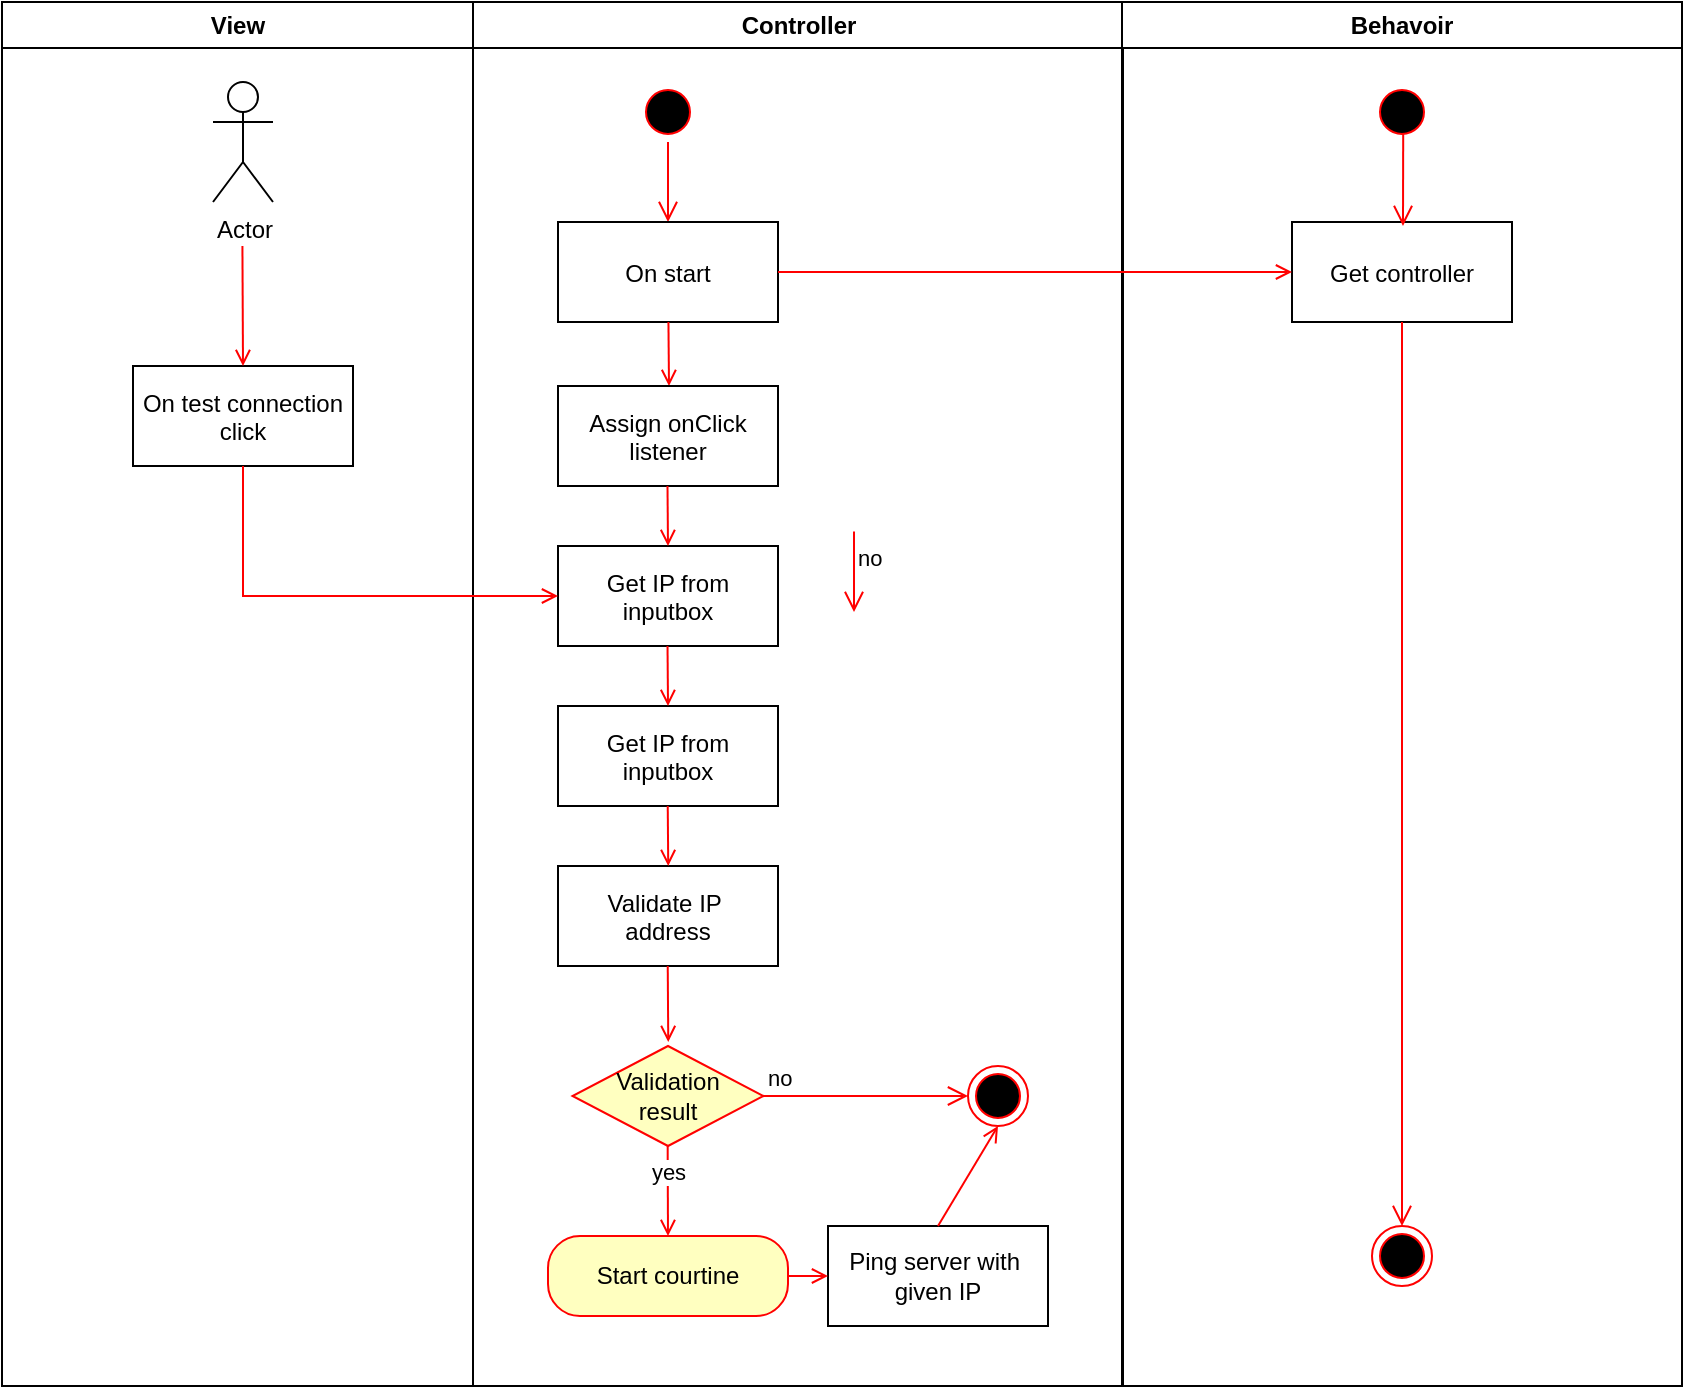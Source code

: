 <mxfile version="21.8.1" type="device">
  <diagram name="Page-1" id="e7e014a7-5840-1c2e-5031-d8a46d1fe8dd">
    <mxGraphModel dx="1434" dy="790" grid="1" gridSize="10" guides="1" tooltips="1" connect="1" arrows="1" fold="1" page="1" pageScale="1" pageWidth="1169" pageHeight="826" background="none" math="0" shadow="0">
      <root>
        <mxCell id="0" />
        <mxCell id="1" parent="0" />
        <mxCell id="2" value="View" style="swimlane;whiteSpace=wrap" parent="1" vertex="1">
          <mxGeometry x="180" y="50" width="235.5" height="692" as="geometry" />
        </mxCell>
        <mxCell id="7" value="On test connection&#xa;click" style="" parent="2" vertex="1">
          <mxGeometry x="65.5" y="182" width="110" height="50" as="geometry" />
        </mxCell>
        <mxCell id="l_0oCwKgBzUgLOKRGeMV-70" value="Actor" style="shape=umlActor;verticalLabelPosition=bottom;verticalAlign=top;html=1;" vertex="1" parent="2">
          <mxGeometry x="105.5" y="40" width="30" height="60" as="geometry" />
        </mxCell>
        <mxCell id="l_0oCwKgBzUgLOKRGeMV-71" value="" style="endArrow=open;strokeColor=#FF0000;endFill=1;rounded=0;entryX=0.5;entryY=0;entryDx=0;entryDy=0;" edge="1" parent="2" target="7">
          <mxGeometry relative="1" as="geometry">
            <mxPoint x="120.21" y="122" as="sourcePoint" />
            <mxPoint x="120.71" y="154" as="targetPoint" />
          </mxGeometry>
        </mxCell>
        <mxCell id="3" value="Controller" style="swimlane;whiteSpace=wrap" parent="1" vertex="1">
          <mxGeometry x="415.5" y="50" width="325" height="692" as="geometry" />
        </mxCell>
        <mxCell id="13" value="" style="ellipse;shape=startState;fillColor=#000000;strokeColor=#ff0000;" parent="3" vertex="1">
          <mxGeometry x="82.5" y="40" width="30" height="30" as="geometry" />
        </mxCell>
        <mxCell id="14" value="" style="edgeStyle=elbowEdgeStyle;elbow=horizontal;verticalAlign=bottom;endArrow=open;endSize=8;strokeColor=#FF0000;endFill=1;rounded=0" parent="3" source="13" target="15" edge="1">
          <mxGeometry x="40" y="20" as="geometry">
            <mxPoint x="77.5" y="90" as="targetPoint" />
          </mxGeometry>
        </mxCell>
        <mxCell id="15" value="On start" style="" parent="3" vertex="1">
          <mxGeometry x="42.5" y="110" width="110" height="50" as="geometry" />
        </mxCell>
        <mxCell id="17" value="" style="endArrow=open;strokeColor=#FF0000;endFill=1;rounded=0" parent="3" source="15" edge="1">
          <mxGeometry relative="1" as="geometry">
            <mxPoint x="98" y="192" as="targetPoint" />
          </mxGeometry>
        </mxCell>
        <mxCell id="19" value="" style="endArrow=open;strokeColor=#FF0000;endFill=1;rounded=0" parent="3" source="16" edge="1">
          <mxGeometry relative="1" as="geometry">
            <mxPoint x="75" y="325" as="targetPoint" />
          </mxGeometry>
        </mxCell>
        <mxCell id="23" value="no" style="edgeStyle=elbowEdgeStyle;elbow=horizontal;align=left;verticalAlign=top;endArrow=open;endSize=8;strokeColor=#FF0000;endFill=1;rounded=0" parent="3" target="30" edge="1">
          <mxGeometry x="-1" relative="1" as="geometry">
            <mxPoint x="190" y="305" as="targetPoint" />
            <mxPoint x="190.5" y="264.75" as="sourcePoint" />
          </mxGeometry>
        </mxCell>
        <mxCell id="24" value="" style="endArrow=open;strokeColor=#FF0000;endFill=1;rounded=0" parent="3" source="16" edge="1">
          <mxGeometry relative="1" as="geometry">
            <mxPoint x="150" y="245" as="targetPoint" />
          </mxGeometry>
        </mxCell>
        <mxCell id="l_0oCwKgBzUgLOKRGeMV-41" value="Assign onClick&#xa;listener" style="" vertex="1" parent="3">
          <mxGeometry x="42.5" y="192" width="110" height="50" as="geometry" />
        </mxCell>
        <mxCell id="l_0oCwKgBzUgLOKRGeMV-42" value="Get IP from&#xa;inputbox" style="" vertex="1" parent="3">
          <mxGeometry x="42.5" y="272" width="110" height="50" as="geometry" />
        </mxCell>
        <mxCell id="l_0oCwKgBzUgLOKRGeMV-43" value="Get IP from&#xa;inputbox" style="" vertex="1" parent="3">
          <mxGeometry x="42.5" y="352" width="110" height="50" as="geometry" />
        </mxCell>
        <mxCell id="l_0oCwKgBzUgLOKRGeMV-47" value="" style="endArrow=open;strokeColor=#FF0000;endFill=1;rounded=0;entryX=0.5;entryY=0;entryDx=0;entryDy=0;" edge="1" parent="3" target="l_0oCwKgBzUgLOKRGeMV-42">
          <mxGeometry relative="1" as="geometry">
            <mxPoint x="97.25" y="242" as="sourcePoint" />
            <mxPoint x="97.75" y="274" as="targetPoint" />
          </mxGeometry>
        </mxCell>
        <mxCell id="l_0oCwKgBzUgLOKRGeMV-50" value="" style="endArrow=open;strokeColor=#FF0000;endFill=1;rounded=0;entryX=0.5;entryY=0;entryDx=0;entryDy=0;" edge="1" parent="3">
          <mxGeometry relative="1" as="geometry">
            <mxPoint x="97.26" y="322" as="sourcePoint" />
            <mxPoint x="97.51" y="352" as="targetPoint" />
          </mxGeometry>
        </mxCell>
        <mxCell id="l_0oCwKgBzUgLOKRGeMV-51" value="Validate IP &#xa;address" style="" vertex="1" parent="3">
          <mxGeometry x="42.5" y="432" width="110" height="50" as="geometry" />
        </mxCell>
        <mxCell id="l_0oCwKgBzUgLOKRGeMV-53" value="Validation&lt;br&gt;result" style="rhombus;whiteSpace=wrap;html=1;fontColor=#000000;fillColor=#ffffc0;strokeColor=#ff0000;" vertex="1" parent="3">
          <mxGeometry x="49.75" y="522" width="95.5" height="50" as="geometry" />
        </mxCell>
        <mxCell id="l_0oCwKgBzUgLOKRGeMV-54" value="no" style="edgeStyle=orthogonalEdgeStyle;html=1;align=left;verticalAlign=bottom;endArrow=open;endSize=8;strokeColor=#ff0000;rounded=0;entryX=0;entryY=0.5;entryDx=0;entryDy=0;" edge="1" source="l_0oCwKgBzUgLOKRGeMV-53" parent="3" target="l_0oCwKgBzUgLOKRGeMV-56">
          <mxGeometry x="-1" relative="1" as="geometry">
            <mxPoint x="222.5" y="547" as="targetPoint" />
          </mxGeometry>
        </mxCell>
        <mxCell id="l_0oCwKgBzUgLOKRGeMV-56" value="" style="ellipse;html=1;shape=endState;fillColor=#000000;strokeColor=#ff0000;" vertex="1" parent="3">
          <mxGeometry x="247.5" y="532" width="30" height="30" as="geometry" />
        </mxCell>
        <mxCell id="l_0oCwKgBzUgLOKRGeMV-58" value="Start courtine" style="rounded=1;whiteSpace=wrap;html=1;arcSize=40;fontColor=#000000;fillColor=#ffffc0;strokeColor=#ff0000;" vertex="1" parent="3">
          <mxGeometry x="37.5" y="617" width="120" height="40" as="geometry" />
        </mxCell>
        <mxCell id="l_0oCwKgBzUgLOKRGeMV-60" value="" style="endArrow=open;strokeColor=#FF0000;endFill=1;rounded=0;entryX=0.5;entryY=0;entryDx=0;entryDy=0;" edge="1" parent="3">
          <mxGeometry relative="1" as="geometry">
            <mxPoint x="97.37" y="402" as="sourcePoint" />
            <mxPoint x="97.62" y="432" as="targetPoint" />
          </mxGeometry>
        </mxCell>
        <mxCell id="l_0oCwKgBzUgLOKRGeMV-61" value="" style="endArrow=open;strokeColor=#FF0000;endFill=1;rounded=0;entryX=0.5;entryY=0;entryDx=0;entryDy=0;" edge="1" parent="3">
          <mxGeometry relative="1" as="geometry">
            <mxPoint x="97.37" y="482" as="sourcePoint" />
            <mxPoint x="97.63" y="520" as="targetPoint" />
          </mxGeometry>
        </mxCell>
        <mxCell id="l_0oCwKgBzUgLOKRGeMV-63" value="" style="endArrow=open;strokeColor=#FF0000;endFill=1;rounded=0;entryX=0.5;entryY=0;entryDx=0;entryDy=0;" edge="1" parent="3" target="l_0oCwKgBzUgLOKRGeMV-58">
          <mxGeometry relative="1" as="geometry">
            <mxPoint x="97.33" y="572" as="sourcePoint" />
            <mxPoint x="97.59" y="610" as="targetPoint" />
          </mxGeometry>
        </mxCell>
        <mxCell id="l_0oCwKgBzUgLOKRGeMV-64" value="yes" style="edgeLabel;html=1;align=center;verticalAlign=middle;resizable=0;points=[];" vertex="1" connectable="0" parent="l_0oCwKgBzUgLOKRGeMV-63">
          <mxGeometry x="-0.017" y="1" relative="1" as="geometry">
            <mxPoint x="-1" y="-9" as="offset" />
          </mxGeometry>
        </mxCell>
        <mxCell id="l_0oCwKgBzUgLOKRGeMV-67" value="Ping server with&amp;nbsp;&lt;br&gt;given IP" style="html=1;whiteSpace=wrap;" vertex="1" parent="3">
          <mxGeometry x="177.5" y="612" width="110" height="50" as="geometry" />
        </mxCell>
        <mxCell id="l_0oCwKgBzUgLOKRGeMV-68" value="" style="endArrow=open;strokeColor=#FF0000;endFill=1;rounded=0;entryX=0.5;entryY=1;entryDx=0;entryDy=0;exitX=0.5;exitY=0;exitDx=0;exitDy=0;" edge="1" parent="3" source="l_0oCwKgBzUgLOKRGeMV-67" target="l_0oCwKgBzUgLOKRGeMV-56">
          <mxGeometry relative="1" as="geometry">
            <mxPoint x="247.5" y="572" as="sourcePoint" />
            <mxPoint x="247.76" y="610" as="targetPoint" />
          </mxGeometry>
        </mxCell>
        <mxCell id="l_0oCwKgBzUgLOKRGeMV-69" value="" style="endArrow=open;strokeColor=#FF0000;endFill=1;rounded=0;entryX=0;entryY=0.5;entryDx=0;entryDy=0;exitX=1;exitY=0.5;exitDx=0;exitDy=0;" edge="1" parent="3" source="l_0oCwKgBzUgLOKRGeMV-58" target="l_0oCwKgBzUgLOKRGeMV-67">
          <mxGeometry relative="1" as="geometry">
            <mxPoint x="107.37" y="492" as="sourcePoint" />
            <mxPoint x="107.63" y="530" as="targetPoint" />
          </mxGeometry>
        </mxCell>
        <mxCell id="4" value="Behavoir" style="swimlane;whiteSpace=wrap" parent="1" vertex="1">
          <mxGeometry x="740" y="50" width="280" height="692" as="geometry" />
        </mxCell>
        <mxCell id="l_0oCwKgBzUgLOKRGeMV-73" value="" style="ellipse;html=1;shape=startState;fillColor=#000000;strokeColor=#ff0000;" vertex="1" parent="4">
          <mxGeometry x="125" y="40" width="30" height="30" as="geometry" />
        </mxCell>
        <mxCell id="l_0oCwKgBzUgLOKRGeMV-75" value="" style="ellipse;html=1;shape=endState;fillColor=#000000;strokeColor=#ff0000;" vertex="1" parent="4">
          <mxGeometry x="125" y="612" width="30" height="30" as="geometry" />
        </mxCell>
        <mxCell id="l_0oCwKgBzUgLOKRGeMV-76" value="Get controller" style="" vertex="1" parent="4">
          <mxGeometry x="85" y="110" width="110" height="50" as="geometry" />
        </mxCell>
        <mxCell id="l_0oCwKgBzUgLOKRGeMV-77" value="" style="edgeStyle=elbowEdgeStyle;elbow=horizontal;verticalAlign=bottom;endArrow=open;endSize=8;strokeColor=#FF0000;endFill=1;rounded=0;entryX=0.506;entryY=-0.04;entryDx=0;entryDy=0;entryPerimeter=0;exitX=0.52;exitY=0.851;exitDx=0;exitDy=0;exitPerimeter=0;" edge="1" parent="4" source="l_0oCwKgBzUgLOKRGeMV-73">
          <mxGeometry x="-284.5" y="20" as="geometry">
            <mxPoint x="139.97" y="112" as="targetPoint" />
            <mxPoint x="115.5" y="92" as="sourcePoint" />
          </mxGeometry>
        </mxCell>
        <mxCell id="l_0oCwKgBzUgLOKRGeMV-78" value="" style="edgeStyle=elbowEdgeStyle;elbow=horizontal;verticalAlign=bottom;endArrow=open;endSize=8;strokeColor=#FF0000;endFill=1;rounded=0;entryX=0.5;entryY=0;entryDx=0;entryDy=0;exitX=0.5;exitY=1;exitDx=0;exitDy=0;" edge="1" parent="4" source="l_0oCwKgBzUgLOKRGeMV-76" target="l_0oCwKgBzUgLOKRGeMV-75">
          <mxGeometry x="-284.5" y="20" as="geometry">
            <mxPoint x="139.49" y="218" as="targetPoint" />
            <mxPoint x="140.52" y="172" as="sourcePoint" />
          </mxGeometry>
        </mxCell>
        <mxCell id="l_0oCwKgBzUgLOKRGeMV-72" value="" style="endArrow=open;strokeColor=#FF0000;endFill=1;rounded=0;entryX=0;entryY=0.5;entryDx=0;entryDy=0;exitX=0.5;exitY=1;exitDx=0;exitDy=0;edgeStyle=orthogonalEdgeStyle;" edge="1" parent="1" source="7" target="l_0oCwKgBzUgLOKRGeMV-42">
          <mxGeometry relative="1" as="geometry">
            <mxPoint x="300.1" y="292" as="sourcePoint" />
            <mxPoint x="300.89" y="352" as="targetPoint" />
          </mxGeometry>
        </mxCell>
        <mxCell id="l_0oCwKgBzUgLOKRGeMV-80" value="" style="endArrow=open;strokeColor=#FF0000;endFill=1;rounded=0;entryX=0;entryY=0.5;entryDx=0;entryDy=0;exitX=1;exitY=0.5;exitDx=0;exitDy=0;" edge="1" parent="1" source="15" target="l_0oCwKgBzUgLOKRGeMV-76">
          <mxGeometry relative="1" as="geometry">
            <mxPoint x="625.5" y="180" as="sourcePoint" />
            <mxPoint x="626.25" y="210" as="targetPoint" />
          </mxGeometry>
        </mxCell>
      </root>
    </mxGraphModel>
  </diagram>
</mxfile>
